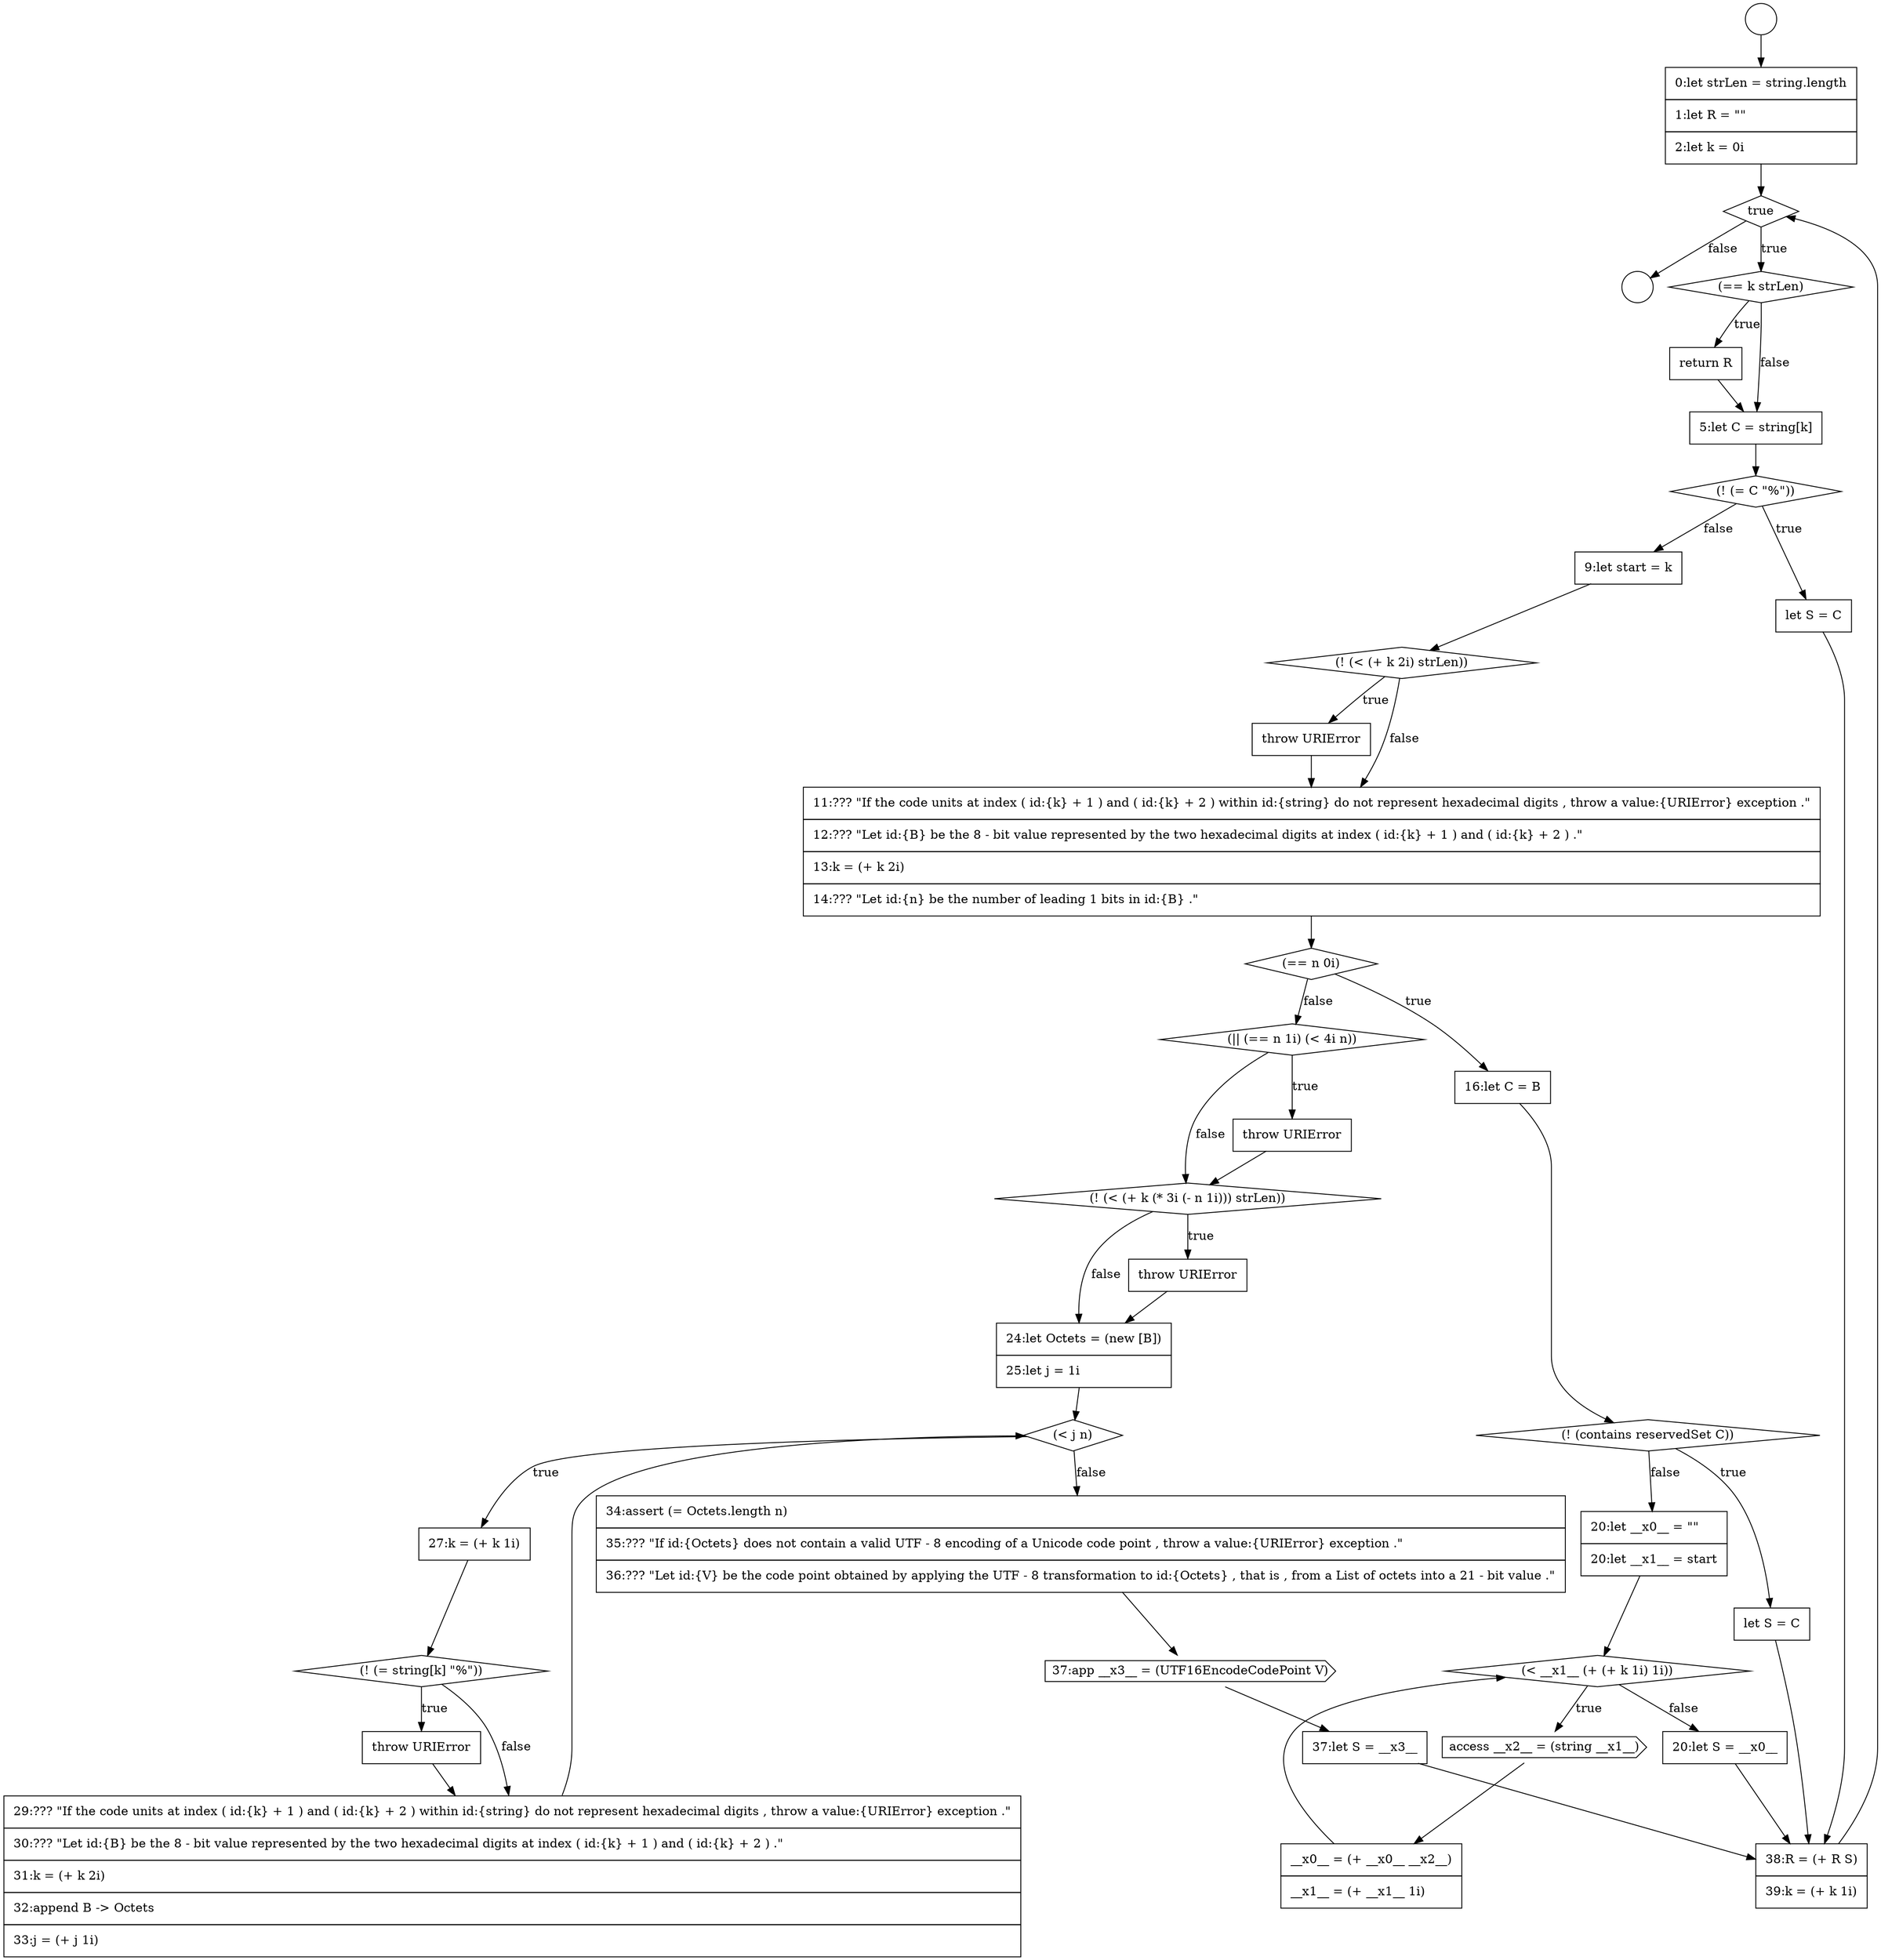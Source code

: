 digraph {
  node0 [shape=circle label=" " color="black" fillcolor="white" style=filled]
  node5 [shape=none, margin=0, label=<<font color="black">
    <table border="0" cellborder="1" cellspacing="0" cellpadding="10">
      <tr><td align="left">return R</td></tr>
    </table>
  </font>> color="black" fillcolor="white" style=filled]
  node10 [shape=diamond, label=<<font color="black">(! (&lt; (+ k 2i) strLen))</font>> color="black" fillcolor="white" style=filled]
  node14 [shape=none, margin=0, label=<<font color="black">
    <table border="0" cellborder="1" cellspacing="0" cellpadding="10">
      <tr><td align="left">16:let C = B</td></tr>
    </table>
  </font>> color="black" fillcolor="white" style=filled]
  node1 [shape=circle label=" " color="black" fillcolor="white" style=filled]
  node6 [shape=none, margin=0, label=<<font color="black">
    <table border="0" cellborder="1" cellspacing="0" cellpadding="10">
      <tr><td align="left">5:let C = string[k]</td></tr>
    </table>
  </font>> color="black" fillcolor="white" style=filled]
  node9 [shape=none, margin=0, label=<<font color="black">
    <table border="0" cellborder="1" cellspacing="0" cellpadding="10">
      <tr><td align="left">9:let start = k</td></tr>
    </table>
  </font>> color="black" fillcolor="white" style=filled]
  node13 [shape=diamond, label=<<font color="black">(== n 0i)</font>> color="black" fillcolor="white" style=filled]
  node2 [shape=none, margin=0, label=<<font color="black">
    <table border="0" cellborder="1" cellspacing="0" cellpadding="10">
      <tr><td align="left">0:let strLen = string.length</td></tr>
      <tr><td align="left">1:let R = &quot;&quot;</td></tr>
      <tr><td align="left">2:let k = 0i</td></tr>
    </table>
  </font>> color="black" fillcolor="white" style=filled]
  node12 [shape=none, margin=0, label=<<font color="black">
    <table border="0" cellborder="1" cellspacing="0" cellpadding="10">
      <tr><td align="left">11:??? &quot;If the code units at index ( id:{k} + 1 ) and ( id:{k} + 2 ) within id:{string} do not represent hexadecimal digits , throw a value:{URIError} exception .&quot;</td></tr>
      <tr><td align="left">12:??? &quot;Let id:{B} be the 8 - bit value represented by the two hexadecimal digits at index ( id:{k} + 1 ) and ( id:{k} + 2 ) .&quot;</td></tr>
      <tr><td align="left">13:k = (+ k 2i)</td></tr>
      <tr><td align="left">14:??? &quot;Let id:{n} be the number of leading 1 bits in id:{B} .&quot;</td></tr>
    </table>
  </font>> color="black" fillcolor="white" style=filled]
  node7 [shape=diamond, label=<<font color="black">(! (= C &quot;%&quot;))</font>> color="black" fillcolor="white" style=filled]
  node18 [shape=diamond, label=<<font color="black">(&lt; __x1__ (+ (+ k 1i) 1i))</font>> color="black" fillcolor="white" style=filled]
  node11 [shape=none, margin=0, label=<<font color="black">
    <table border="0" cellborder="1" cellspacing="0" cellpadding="10">
      <tr><td align="left">throw URIError</td></tr>
    </table>
  </font>> color="black" fillcolor="white" style=filled]
  node8 [shape=none, margin=0, label=<<font color="black">
    <table border="0" cellborder="1" cellspacing="0" cellpadding="10">
      <tr><td align="left">let S = C</td></tr>
    </table>
  </font>> color="black" fillcolor="white" style=filled]
  node4 [shape=diamond, label=<<font color="black">(== k strLen)</font>> color="black" fillcolor="white" style=filled]
  node15 [shape=diamond, label=<<font color="black">(! (contains reservedSet C))</font>> color="black" fillcolor="white" style=filled]
  node24 [shape=diamond, label=<<font color="black">(! (&lt; (+ k (* 3i (- n 1i))) strLen))</font>> color="black" fillcolor="white" style=filled]
  node25 [shape=none, margin=0, label=<<font color="black">
    <table border="0" cellborder="1" cellspacing="0" cellpadding="10">
      <tr><td align="left">throw URIError</td></tr>
    </table>
  </font>> color="black" fillcolor="white" style=filled]
  node20 [shape=none, margin=0, label=<<font color="black">
    <table border="0" cellborder="1" cellspacing="0" cellpadding="10">
      <tr><td align="left">__x0__ = (+ __x0__ __x2__)</td></tr>
      <tr><td align="left">__x1__ = (+ __x1__ 1i)</td></tr>
    </table>
  </font>> color="black" fillcolor="white" style=filled]
  node29 [shape=diamond, label=<<font color="black">(! (= string[k] &quot;%&quot;))</font>> color="black" fillcolor="white" style=filled]
  node28 [shape=none, margin=0, label=<<font color="black">
    <table border="0" cellborder="1" cellspacing="0" cellpadding="10">
      <tr><td align="left">27:k = (+ k 1i)</td></tr>
    </table>
  </font>> color="black" fillcolor="white" style=filled]
  node21 [shape=none, margin=0, label=<<font color="black">
    <table border="0" cellborder="1" cellspacing="0" cellpadding="10">
      <tr><td align="left">20:let S = __x0__</td></tr>
    </table>
  </font>> color="black" fillcolor="white" style=filled]
  node33 [shape=cds, label=<<font color="black">37:app __x3__ = (UTF16EncodeCodePoint V)</font>> color="black" fillcolor="white" style=filled]
  node17 [shape=none, margin=0, label=<<font color="black">
    <table border="0" cellborder="1" cellspacing="0" cellpadding="10">
      <tr><td align="left">20:let __x0__ = &quot;&quot;</td></tr>
      <tr><td align="left">20:let __x1__ = start</td></tr>
    </table>
  </font>> color="black" fillcolor="white" style=filled]
  node32 [shape=none, margin=0, label=<<font color="black">
    <table border="0" cellborder="1" cellspacing="0" cellpadding="10">
      <tr><td align="left">34:assert (= Octets.length n)</td></tr>
      <tr><td align="left">35:??? &quot;If id:{Octets} does not contain a valid UTF - 8 encoding of a Unicode code point , throw a value:{URIError} exception .&quot;</td></tr>
      <tr><td align="left">36:??? &quot;Let id:{V} be the code point obtained by applying the UTF - 8 transformation to id:{Octets} , that is , from a List of octets into a 21 - bit value .&quot;</td></tr>
    </table>
  </font>> color="black" fillcolor="white" style=filled]
  node34 [shape=none, margin=0, label=<<font color="black">
    <table border="0" cellborder="1" cellspacing="0" cellpadding="10">
      <tr><td align="left">37:let S = __x3__</td></tr>
    </table>
  </font>> color="black" fillcolor="white" style=filled]
  node22 [shape=diamond, label=<<font color="black">(|| (== n 1i) (&lt; 4i n))</font>> color="black" fillcolor="white" style=filled]
  node27 [shape=diamond, label=<<font color="black">(&lt; j n)</font>> color="black" fillcolor="white" style=filled]
  node3 [shape=diamond, label=<<font color="black">true</font>> color="black" fillcolor="white" style=filled]
  node35 [shape=none, margin=0, label=<<font color="black">
    <table border="0" cellborder="1" cellspacing="0" cellpadding="10">
      <tr><td align="left">38:R = (+ R S)</td></tr>
      <tr><td align="left">39:k = (+ k 1i)</td></tr>
    </table>
  </font>> color="black" fillcolor="white" style=filled]
  node16 [shape=none, margin=0, label=<<font color="black">
    <table border="0" cellborder="1" cellspacing="0" cellpadding="10">
      <tr><td align="left">let S = C</td></tr>
    </table>
  </font>> color="black" fillcolor="white" style=filled]
  node31 [shape=none, margin=0, label=<<font color="black">
    <table border="0" cellborder="1" cellspacing="0" cellpadding="10">
      <tr><td align="left">29:??? &quot;If the code units at index ( id:{k} + 1 ) and ( id:{k} + 2 ) within id:{string} do not represent hexadecimal digits , throw a value:{URIError} exception .&quot;</td></tr>
      <tr><td align="left">30:??? &quot;Let id:{B} be the 8 - bit value represented by the two hexadecimal digits at index ( id:{k} + 1 ) and ( id:{k} + 2 ) .&quot;</td></tr>
      <tr><td align="left">31:k = (+ k 2i)</td></tr>
      <tr><td align="left">32:append B -&gt; Octets</td></tr>
      <tr><td align="left">33:j = (+ j 1i)</td></tr>
    </table>
  </font>> color="black" fillcolor="white" style=filled]
  node26 [shape=none, margin=0, label=<<font color="black">
    <table border="0" cellborder="1" cellspacing="0" cellpadding="10">
      <tr><td align="left">24:let Octets = (new [B])</td></tr>
      <tr><td align="left">25:let j = 1i</td></tr>
    </table>
  </font>> color="black" fillcolor="white" style=filled]
  node23 [shape=none, margin=0, label=<<font color="black">
    <table border="0" cellborder="1" cellspacing="0" cellpadding="10">
      <tr><td align="left">throw URIError</td></tr>
    </table>
  </font>> color="black" fillcolor="white" style=filled]
  node30 [shape=none, margin=0, label=<<font color="black">
    <table border="0" cellborder="1" cellspacing="0" cellpadding="10">
      <tr><td align="left">throw URIError</td></tr>
    </table>
  </font>> color="black" fillcolor="white" style=filled]
  node19 [shape=cds, label=<<font color="black">access __x2__ = (string __x1__)</font>> color="black" fillcolor="white" style=filled]
  node5 -> node6 [ color="black"]
  node34 -> node35 [ color="black"]
  node7 -> node8 [label=<<font color="black">true</font>> color="black"]
  node7 -> node9 [label=<<font color="black">false</font>> color="black"]
  node12 -> node13 [ color="black"]
  node0 -> node2 [ color="black"]
  node6 -> node7 [ color="black"]
  node30 -> node31 [ color="black"]
  node26 -> node27 [ color="black"]
  node8 -> node35 [ color="black"]
  node4 -> node5 [label=<<font color="black">true</font>> color="black"]
  node4 -> node6 [label=<<font color="black">false</font>> color="black"]
  node25 -> node26 [ color="black"]
  node24 -> node25 [label=<<font color="black">true</font>> color="black"]
  node24 -> node26 [label=<<font color="black">false</font>> color="black"]
  node29 -> node30 [label=<<font color="black">true</font>> color="black"]
  node29 -> node31 [label=<<font color="black">false</font>> color="black"]
  node20 -> node18 [ color="black"]
  node33 -> node34 [ color="black"]
  node28 -> node29 [ color="black"]
  node3 -> node4 [label=<<font color="black">true</font>> color="black"]
  node3 -> node1 [label=<<font color="black">false</font>> color="black"]
  node31 -> node27 [ color="black"]
  node10 -> node11 [label=<<font color="black">true</font>> color="black"]
  node10 -> node12 [label=<<font color="black">false</font>> color="black"]
  node21 -> node35 [ color="black"]
  node2 -> node3 [ color="black"]
  node35 -> node3 [ color="black"]
  node22 -> node23 [label=<<font color="black">true</font>> color="black"]
  node22 -> node24 [label=<<font color="black">false</font>> color="black"]
  node11 -> node12 [ color="black"]
  node16 -> node35 [ color="black"]
  node19 -> node20 [ color="black"]
  node27 -> node28 [label=<<font color="black">true</font>> color="black"]
  node27 -> node32 [label=<<font color="black">false</font>> color="black"]
  node15 -> node16 [label=<<font color="black">true</font>> color="black"]
  node15 -> node17 [label=<<font color="black">false</font>> color="black"]
  node9 -> node10 [ color="black"]
  node23 -> node24 [ color="black"]
  node14 -> node15 [ color="black"]
  node18 -> node19 [label=<<font color="black">true</font>> color="black"]
  node18 -> node21 [label=<<font color="black">false</font>> color="black"]
  node32 -> node33 [ color="black"]
  node13 -> node14 [label=<<font color="black">true</font>> color="black"]
  node13 -> node22 [label=<<font color="black">false</font>> color="black"]
  node17 -> node18 [ color="black"]
}
